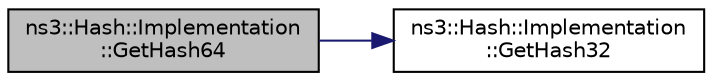 digraph "ns3::Hash::Implementation::GetHash64"
{
 // LATEX_PDF_SIZE
  edge [fontname="Helvetica",fontsize="10",labelfontname="Helvetica",labelfontsize="10"];
  node [fontname="Helvetica",fontsize="10",shape=record];
  rankdir="LR";
  Node1 [label="ns3::Hash::Implementation\l::GetHash64",height=0.2,width=0.4,color="black", fillcolor="grey75", style="filled", fontcolor="black",tooltip="Compute 64-bit hash of a byte buffer."];
  Node1 -> Node2 [color="midnightblue",fontsize="10",style="solid",fontname="Helvetica"];
  Node2 [label="ns3::Hash::Implementation\l::GetHash32",height=0.2,width=0.4,color="black", fillcolor="white", style="filled",URL="$classns3_1_1_hash_1_1_implementation.html#afa1603d970476e7027b6a879b659a25c",tooltip="Compute 32-bit hash of a byte buffer."];
}
